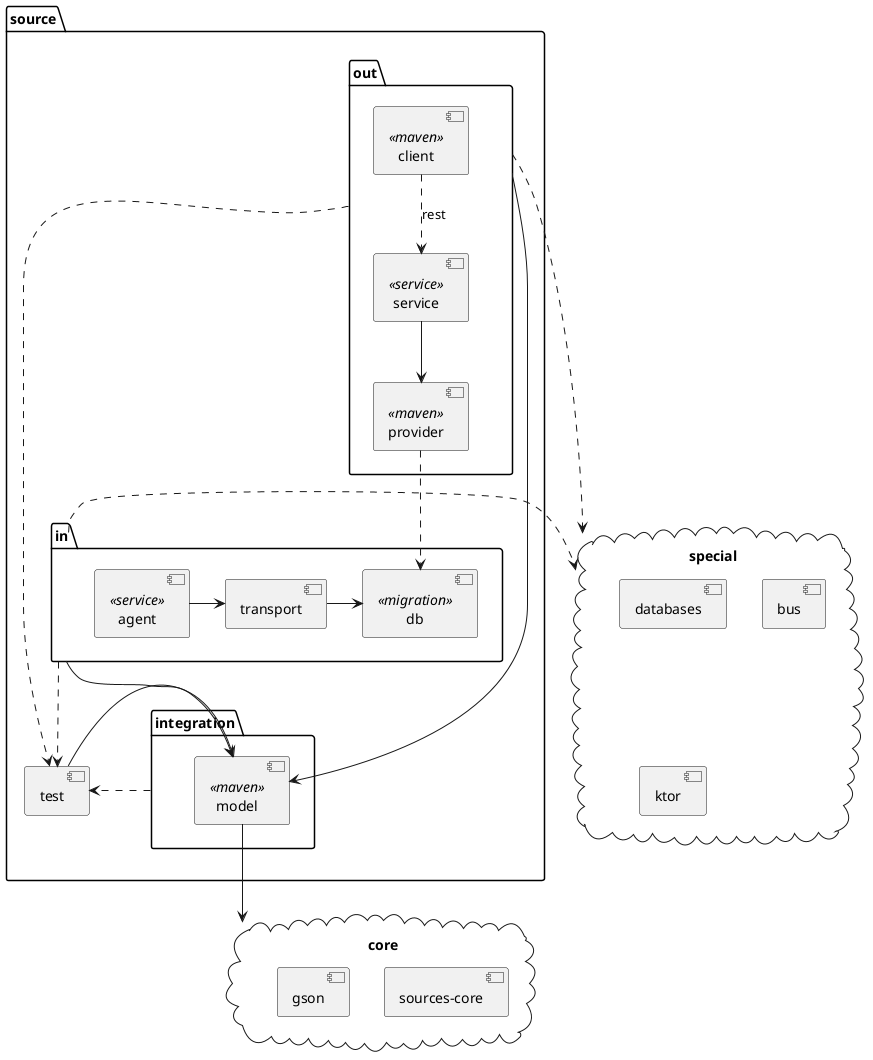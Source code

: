 @startuml

cloud "core" {
    [sources-core]
    [gson]
}

cloud "special"{
    [databases]
    [bus]
    [ktor]
}

package "source" {
    [test]

    folder integration {

        [model]<<maven>>
        model-->core
        test --> model

    }

    folder in {
            [db]<<migration>>
            [transport]
            [agent]<<service>>
            transport -> db
            agent -> transport
            in --> model
            in .> special
     }
    folder out {
        [provider]<<maven>>
        [service]<<service>>
        [client]<<maven>>
        client ..> service : rest
        service --> provider
        provider ..> db
        out .> special
        out --> model
    }
    integration ..> test
    in ..> test
    out ..> test
}



@enduml